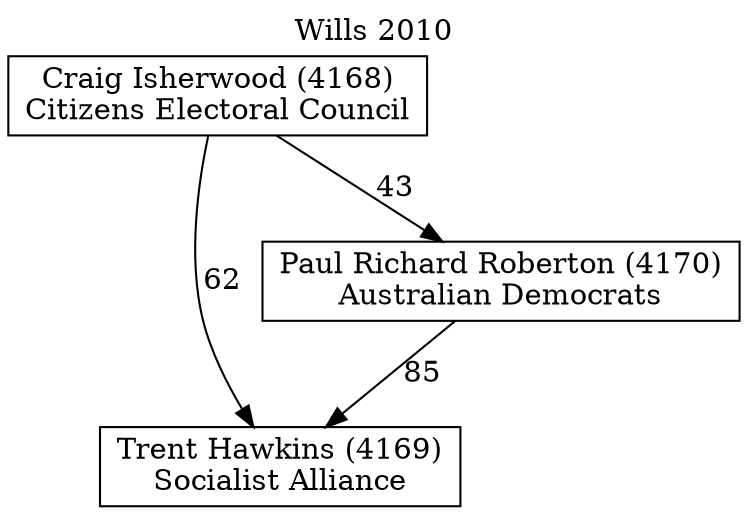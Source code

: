 // House preference flow
digraph "Trent Hawkins (4169)_Wills_2010" {
	graph [label="Wills 2010" labelloc=t mclimit=10]
	node [shape=box]
	"Trent Hawkins (4169)" [label="Trent Hawkins (4169)
Socialist Alliance"]
	"Paul Richard Roberton (4170)" [label="Paul Richard Roberton (4170)
Australian Democrats"]
	"Craig Isherwood (4168)" [label="Craig Isherwood (4168)
Citizens Electoral Council"]
	"Paul Richard Roberton (4170)" -> "Trent Hawkins (4169)" [label=85]
	"Craig Isherwood (4168)" -> "Paul Richard Roberton (4170)" [label=43]
	"Craig Isherwood (4168)" -> "Trent Hawkins (4169)" [label=62]
}

